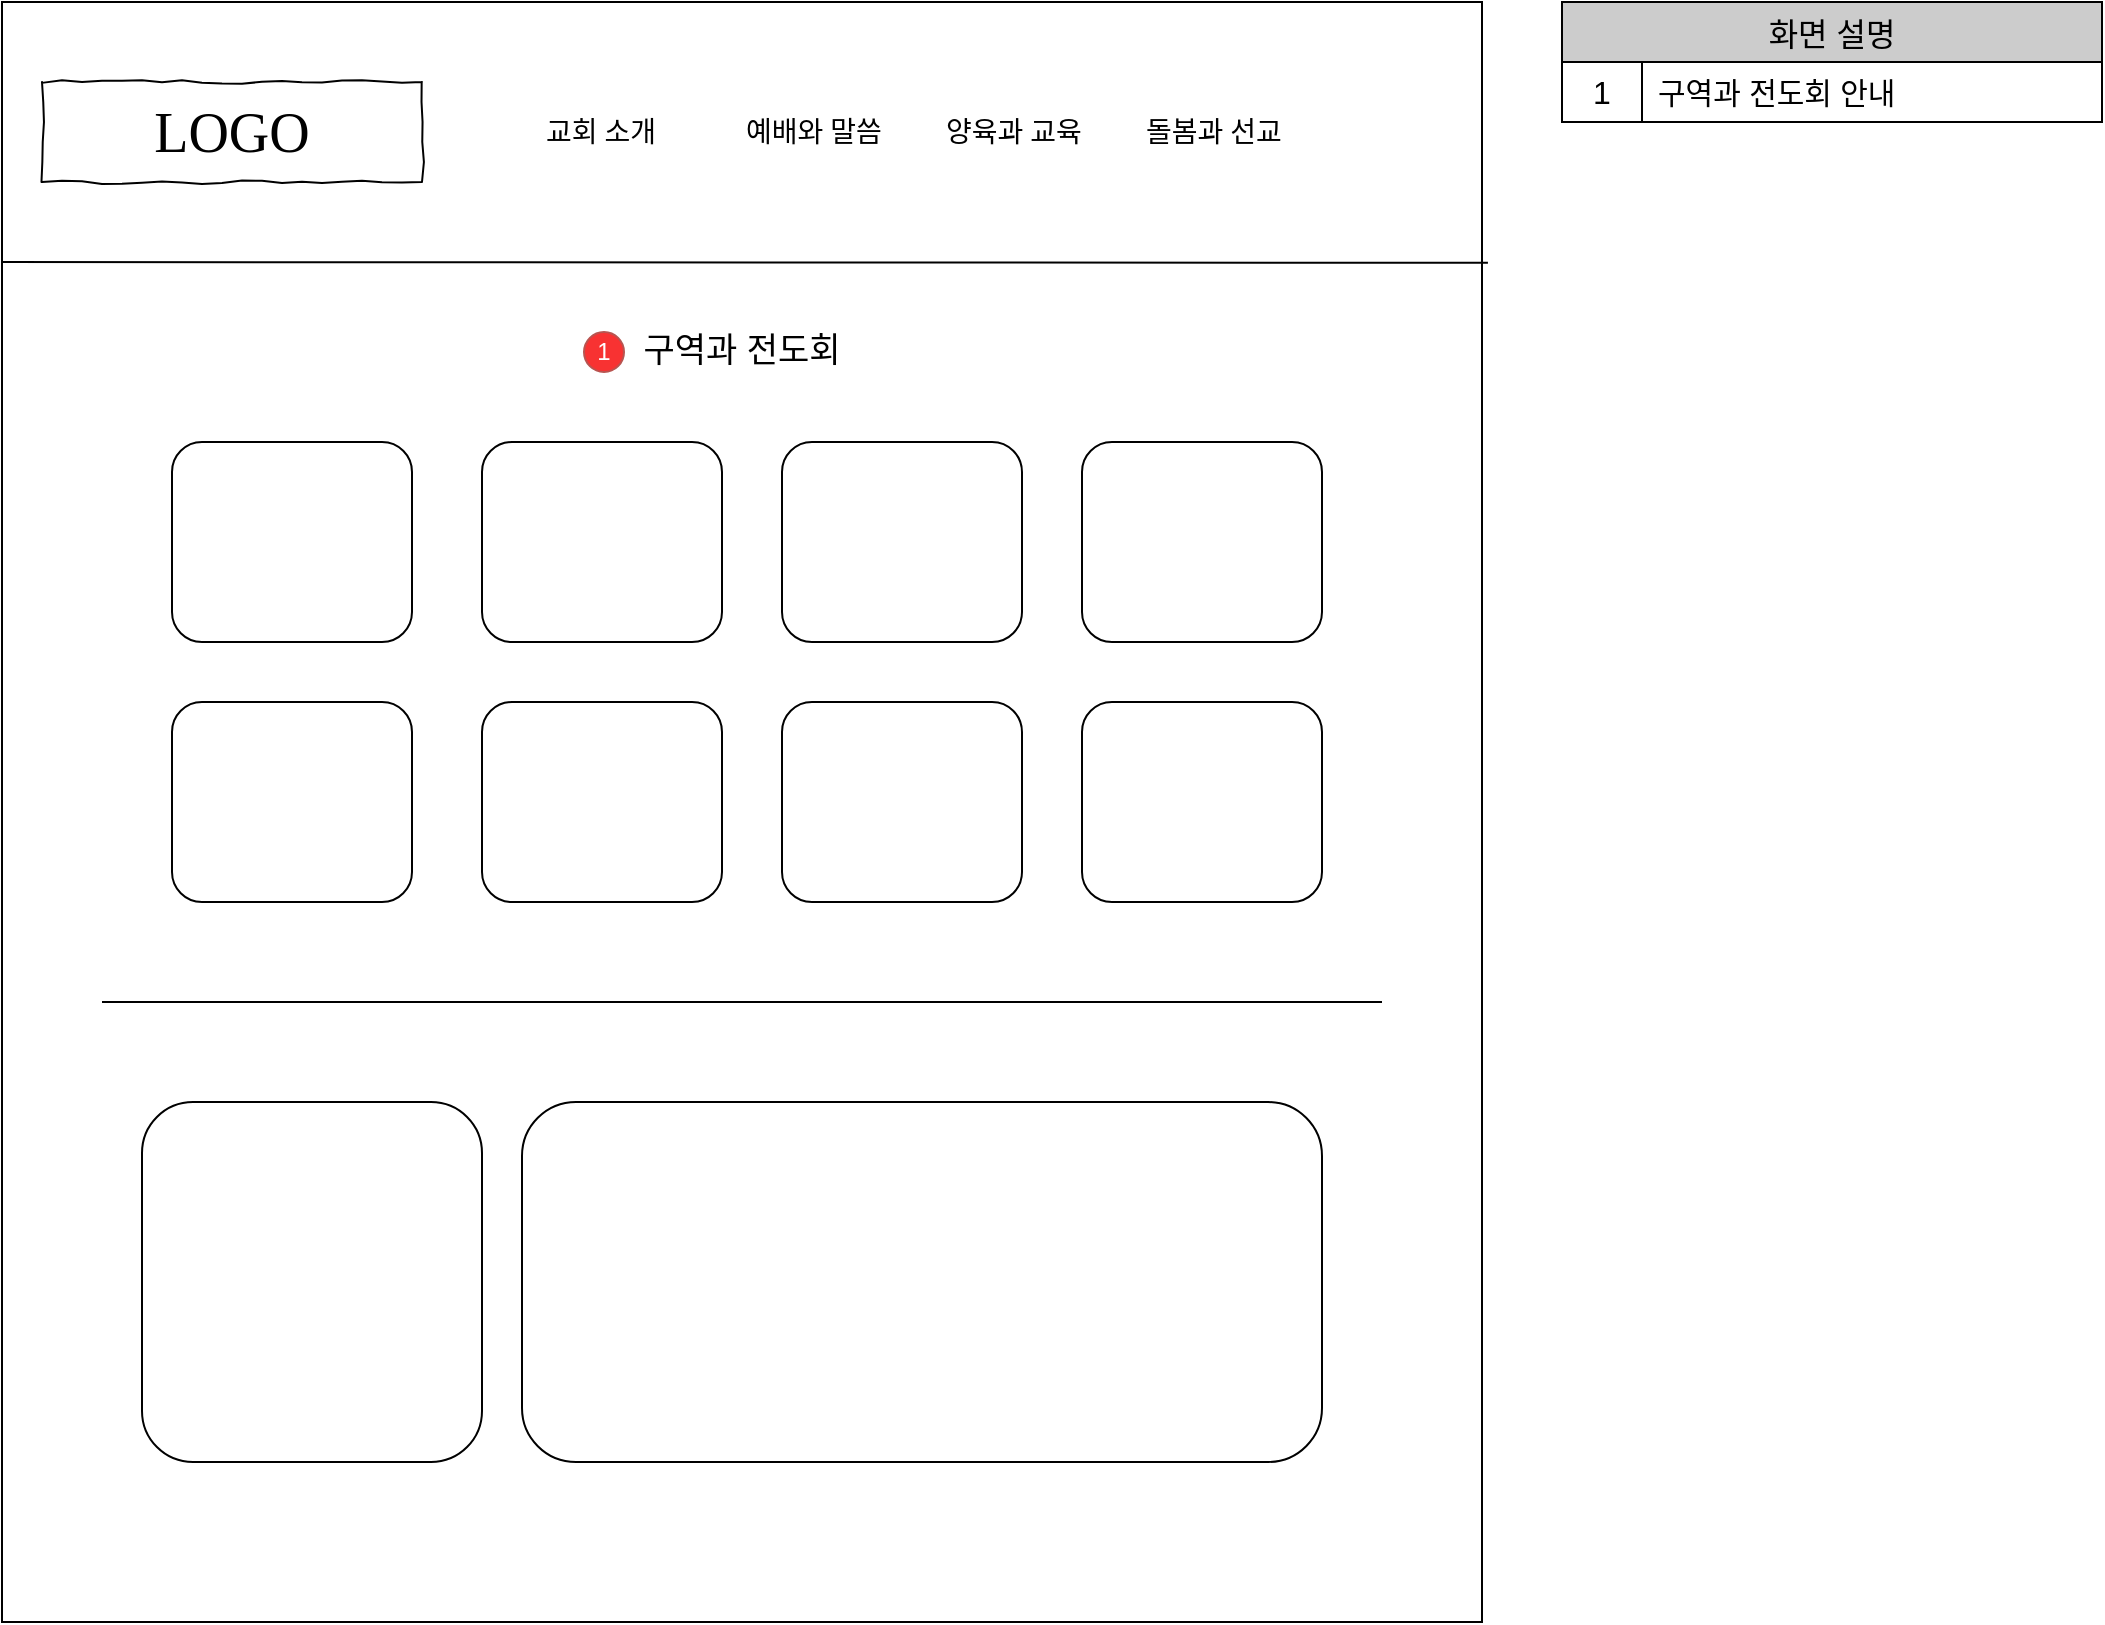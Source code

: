 <mxfile version="20.8.20" type="device"><diagram name="Page-1" id="03018318-947c-dd8e-b7a3-06fadd420f32"><mxGraphModel dx="1588" dy="826" grid="1" gridSize="10" guides="1" tooltips="1" connect="1" arrows="1" fold="1" page="1" pageScale="1" pageWidth="1100" pageHeight="850" background="none" math="0" shadow="0"><root><mxCell id="0"/><mxCell id="1" parent="0"/><mxCell id="hd_Fm9RnHPlZOnMaedbd-1" value="" style="rounded=0;whiteSpace=wrap;html=1;fillColor=none;" parent="1" vertex="1"><mxGeometry x="20" y="20" width="740" height="810" as="geometry"/></mxCell><mxCell id="677b7b8949515195-2" value="LOGO" style="whiteSpace=wrap;html=1;rounded=0;shadow=0;labelBackgroundColor=none;strokeWidth=1;fontFamily=Verdana;fontSize=28;align=center;comic=1;" parent="1" vertex="1"><mxGeometry x="40" y="60" width="190" height="50" as="geometry"/></mxCell><mxCell id="677b7b8949515195-4" value="교회 소개" style="text;html=1;points=[];align=left;verticalAlign=top;spacingTop=-4;fontSize=14;fontFamily=Verdana" parent="1" vertex="1"><mxGeometry x="290" y="75" width="60" height="20" as="geometry"/></mxCell><mxCell id="677b7b8949515195-5" value="예배와 말씀" style="text;html=1;points=[];align=left;verticalAlign=top;spacingTop=-4;fontSize=14;fontFamily=Verdana" parent="1" vertex="1"><mxGeometry x="390" y="75" width="60" height="20" as="geometry"/></mxCell><mxCell id="677b7b8949515195-6" value="양육과 교육" style="text;html=1;points=[];align=left;verticalAlign=top;spacingTop=-4;fontSize=14;fontFamily=Verdana" parent="1" vertex="1"><mxGeometry x="490" y="75" width="60" height="20" as="geometry"/></mxCell><mxCell id="677b7b8949515195-7" value="돌봄과 선교" style="text;html=1;points=[];align=left;verticalAlign=top;spacingTop=-4;fontSize=14;fontFamily=Verdana" parent="1" vertex="1"><mxGeometry x="590" y="75" width="60" height="20" as="geometry"/></mxCell><mxCell id="NYV06J8KYMX3Nsz-J2no-96" value="화면 설명" style="shape=table;startSize=30;container=1;collapsible=0;childLayout=tableLayout;fixedRows=1;rowLines=0;fontStyle=0;strokeColor=default;fontSize=16;fontColor=#000000;fillColor=#CCCCCC;" parent="1" vertex="1"><mxGeometry x="800" y="20" width="270" height="60" as="geometry"/></mxCell><mxCell id="NYV06J8KYMX3Nsz-J2no-97" value="" style="shape=tableRow;horizontal=0;startSize=0;swimlaneHead=0;swimlaneBody=0;top=0;left=0;bottom=0;right=0;collapsible=0;dropTarget=0;fillColor=none;points=[[0,0.5],[1,0.5]];portConstraint=eastwest;strokeColor=inherit;fontSize=16;fontColor=#FFFFFF;" parent="NYV06J8KYMX3Nsz-J2no-96" vertex="1"><mxGeometry y="30" width="270" height="30" as="geometry"/></mxCell><mxCell id="NYV06J8KYMX3Nsz-J2no-98" value="1" style="shape=partialRectangle;html=1;whiteSpace=wrap;connectable=0;fillColor=none;top=0;left=0;bottom=0;right=0;overflow=hidden;pointerEvents=1;strokeColor=inherit;fontSize=16;fontColor=#000000;" parent="NYV06J8KYMX3Nsz-J2no-97" vertex="1"><mxGeometry width="40" height="30" as="geometry"><mxRectangle width="40" height="30" as="alternateBounds"/></mxGeometry></mxCell><mxCell id="NYV06J8KYMX3Nsz-J2no-99" value="구역과 전도회 안내" style="shape=partialRectangle;html=1;whiteSpace=wrap;connectable=0;fillColor=none;top=0;left=0;bottom=0;right=0;align=left;spacingLeft=6;overflow=hidden;strokeColor=inherit;fontSize=15;fontColor=#000000;" parent="NYV06J8KYMX3Nsz-J2no-97" vertex="1"><mxGeometry x="40" width="230" height="30" as="geometry"><mxRectangle width="230" height="30" as="alternateBounds"/></mxGeometry></mxCell><mxCell id="hd_Fm9RnHPlZOnMaedbd-6" value="" style="endArrow=none;html=1;rounded=0;exitX=1.004;exitY=0.161;exitDx=0;exitDy=0;exitPerimeter=0;" parent="1" source="hd_Fm9RnHPlZOnMaedbd-1" edge="1"><mxGeometry width="50" height="50" relative="1" as="geometry"><mxPoint x="440" y="150" as="sourcePoint"/><mxPoint x="20" y="150" as="targetPoint"/></mxGeometry></mxCell><mxCell id="hd_Fm9RnHPlZOnMaedbd-9" value="구역과 전도회" style="text;html=1;strokeColor=none;fillColor=none;align=center;verticalAlign=middle;whiteSpace=wrap;rounded=0;fontSize=17;" parent="1" vertex="1"><mxGeometry x="300" y="180" width="180" height="30" as="geometry"/></mxCell><mxCell id="hd_Fm9RnHPlZOnMaedbd-10" value="" style="rounded=1;whiteSpace=wrap;html=1;fontSize=17;" parent="1" vertex="1"><mxGeometry x="105" y="240" width="120" height="100" as="geometry"/></mxCell><mxCell id="hd_Fm9RnHPlZOnMaedbd-21" value="" style="rounded=1;whiteSpace=wrap;html=1;fontSize=17;" parent="1" vertex="1"><mxGeometry x="105" y="370" width="120" height="100" as="geometry"/></mxCell><mxCell id="hd_Fm9RnHPlZOnMaedbd-40" value="&lt;font color=&quot;#ffffff&quot;&gt;1&lt;/font&gt;" style="ellipse;whiteSpace=wrap;html=1;aspect=fixed;fillColor=#F83232;strokeColor=#b85450;" parent="1" vertex="1"><mxGeometry x="311" y="185" width="20" height="20" as="geometry"/></mxCell><mxCell id="HsnP7VmIjpcAdGA2czpD-6" value="" style="rounded=1;whiteSpace=wrap;html=1;fontSize=17;" vertex="1" parent="1"><mxGeometry x="260" y="240" width="120" height="100" as="geometry"/></mxCell><mxCell id="HsnP7VmIjpcAdGA2czpD-7" value="" style="rounded=1;whiteSpace=wrap;html=1;fontSize=17;" vertex="1" parent="1"><mxGeometry x="260" y="370" width="120" height="100" as="geometry"/></mxCell><mxCell id="HsnP7VmIjpcAdGA2czpD-8" value="" style="rounded=1;whiteSpace=wrap;html=1;fontSize=17;" vertex="1" parent="1"><mxGeometry x="410" y="240" width="120" height="100" as="geometry"/></mxCell><mxCell id="HsnP7VmIjpcAdGA2czpD-9" value="" style="rounded=1;whiteSpace=wrap;html=1;fontSize=17;" vertex="1" parent="1"><mxGeometry x="410" y="370" width="120" height="100" as="geometry"/></mxCell><mxCell id="HsnP7VmIjpcAdGA2czpD-10" value="" style="rounded=1;whiteSpace=wrap;html=1;fontSize=17;" vertex="1" parent="1"><mxGeometry x="560" y="240" width="120" height="100" as="geometry"/></mxCell><mxCell id="HsnP7VmIjpcAdGA2czpD-11" value="" style="rounded=1;whiteSpace=wrap;html=1;fontSize=17;" vertex="1" parent="1"><mxGeometry x="560" y="370" width="120" height="100" as="geometry"/></mxCell><mxCell id="HsnP7VmIjpcAdGA2czpD-12" value="" style="endArrow=none;html=1;rounded=0;" edge="1" parent="1"><mxGeometry width="50" height="50" relative="1" as="geometry"><mxPoint x="710" y="520" as="sourcePoint"/><mxPoint x="70" y="520" as="targetPoint"/></mxGeometry></mxCell><mxCell id="HsnP7VmIjpcAdGA2czpD-13" value="" style="rounded=1;whiteSpace=wrap;html=1;fontSize=17;" vertex="1" parent="1"><mxGeometry x="90" y="570" width="170" height="180" as="geometry"/></mxCell><mxCell id="HsnP7VmIjpcAdGA2czpD-16" value="" style="rounded=1;whiteSpace=wrap;html=1;fontSize=17;" vertex="1" parent="1"><mxGeometry x="280" y="570" width="400" height="180" as="geometry"/></mxCell></root></mxGraphModel></diagram></mxfile>